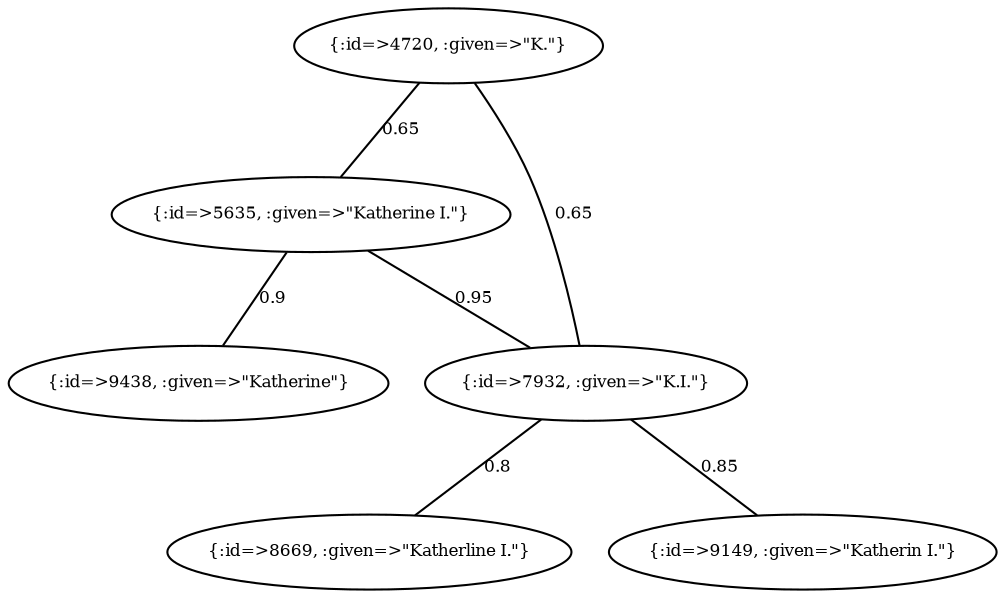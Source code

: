 graph Collector__WeightedGraph {
    "{:id=>4720, :given=>\"K.\"}" [
        fontsize = 8,
        label = "{:id=>4720, :given=>\"K.\"}"
    ]

    "{:id=>5635, :given=>\"Katherine I.\"}" [
        fontsize = 8,
        label = "{:id=>5635, :given=>\"Katherine I.\"}"
    ]

    "{:id=>7932, :given=>\"K.I.\"}" [
        fontsize = 8,
        label = "{:id=>7932, :given=>\"K.I.\"}"
    ]

    "{:id=>8669, :given=>\"Katherline I.\"}" [
        fontsize = 8,
        label = "{:id=>8669, :given=>\"Katherline I.\"}"
    ]

    "{:id=>9149, :given=>\"Katherin I.\"}" [
        fontsize = 8,
        label = "{:id=>9149, :given=>\"Katherin I.\"}"
    ]

    "{:id=>9438, :given=>\"Katherine\"}" [
        fontsize = 8,
        label = "{:id=>9438, :given=>\"Katherine\"}"
    ]

    "{:id=>4720, :given=>\"K.\"}" -- "{:id=>5635, :given=>\"Katherine I.\"}" [
        fontsize = 8,
        label = 0.65
    ]

    "{:id=>4720, :given=>\"K.\"}" -- "{:id=>7932, :given=>\"K.I.\"}" [
        fontsize = 8,
        label = 0.65
    ]

    "{:id=>5635, :given=>\"Katherine I.\"}" -- "{:id=>7932, :given=>\"K.I.\"}" [
        fontsize = 8,
        label = 0.95
    ]

    "{:id=>5635, :given=>\"Katherine I.\"}" -- "{:id=>9438, :given=>\"Katherine\"}" [
        fontsize = 8,
        label = 0.9
    ]

    "{:id=>7932, :given=>\"K.I.\"}" -- "{:id=>8669, :given=>\"Katherline I.\"}" [
        fontsize = 8,
        label = 0.8
    ]

    "{:id=>7932, :given=>\"K.I.\"}" -- "{:id=>9149, :given=>\"Katherin I.\"}" [
        fontsize = 8,
        label = 0.85
    ]
}
